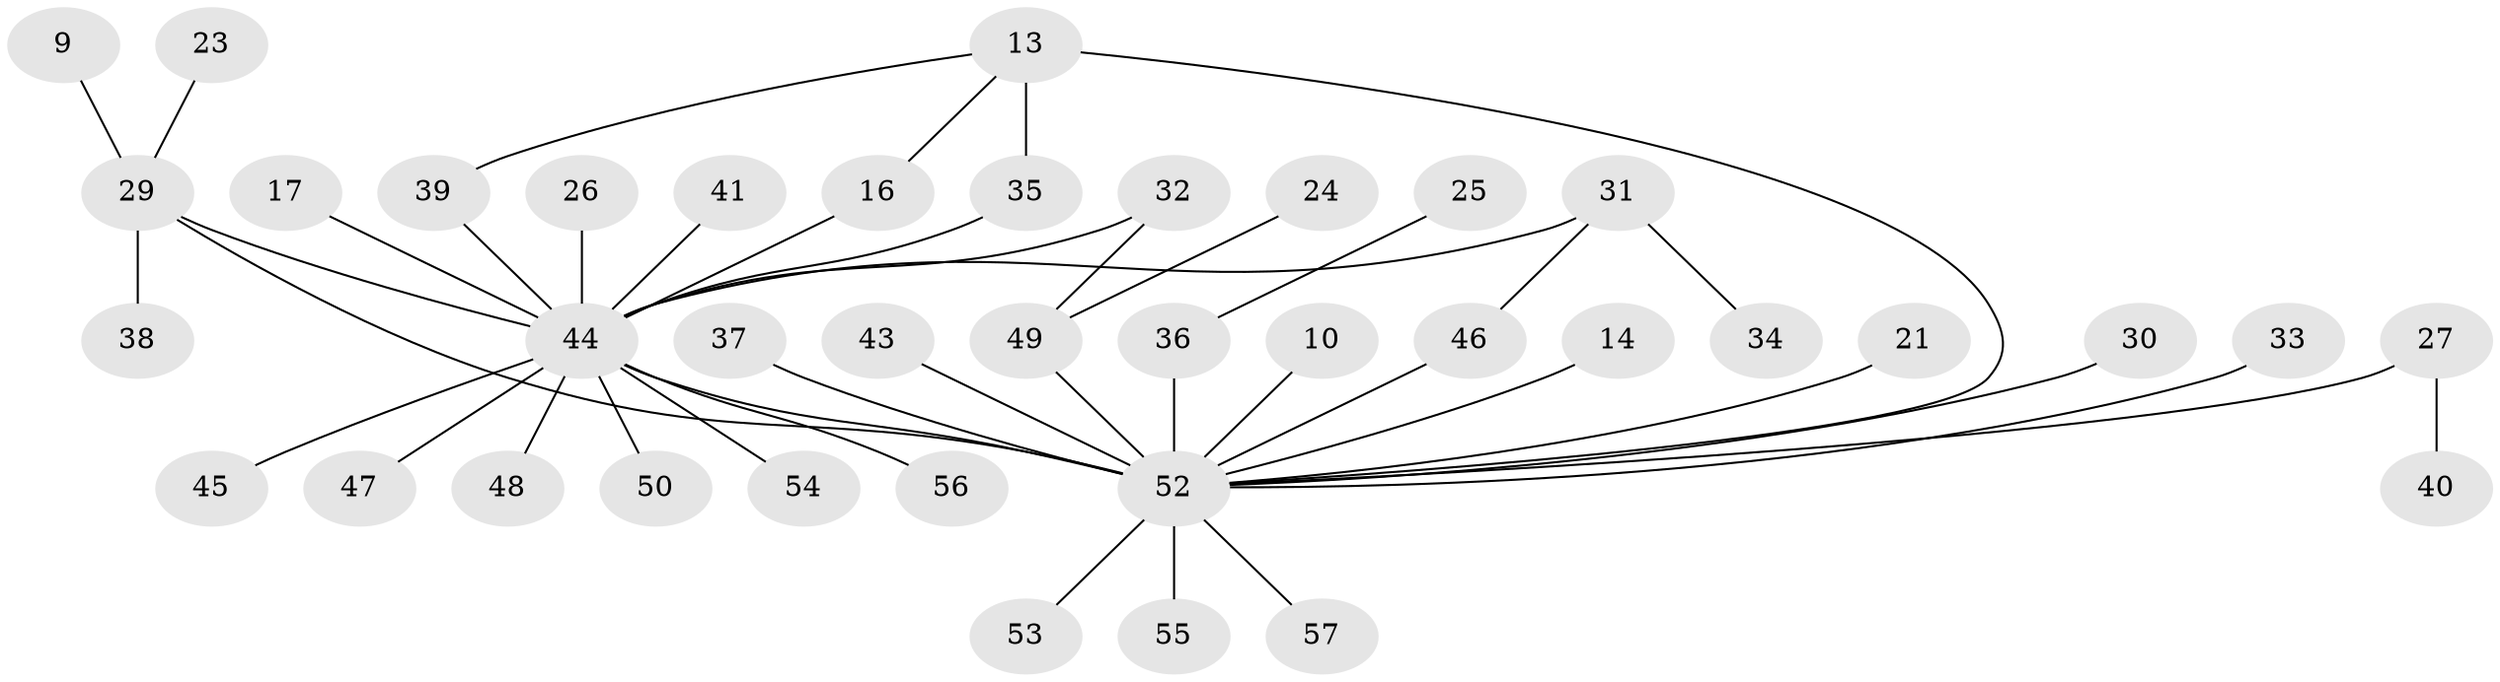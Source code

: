 // original degree distribution, {24: 0.017543859649122806, 3: 0.14035087719298245, 8: 0.017543859649122806, 12: 0.017543859649122806, 4: 0.07017543859649122, 7: 0.017543859649122806, 6: 0.017543859649122806, 1: 0.43859649122807015, 5: 0.03508771929824561, 2: 0.22807017543859648}
// Generated by graph-tools (version 1.1) at 2025/51/03/04/25 21:51:07]
// undirected, 39 vertices, 44 edges
graph export_dot {
graph [start="1"]
  node [color=gray90,style=filled];
  9;
  10;
  13;
  14;
  16 [super="+2"];
  17;
  21;
  23;
  24;
  25;
  26;
  27;
  29 [super="+6+5"];
  30;
  31;
  32 [super="+8"];
  33 [super="+20"];
  34;
  35;
  36 [super="+18"];
  37;
  38;
  39;
  40;
  41;
  43;
  44 [super="+22+1"];
  45;
  46 [super="+19"];
  47;
  48;
  49 [super="+12"];
  50;
  52 [super="+15+51+28"];
  53;
  54;
  55;
  56;
  57;
  9 -- 29;
  10 -- 52;
  13 -- 35;
  13 -- 39;
  13 -- 16;
  13 -- 52 [weight=2];
  14 -- 52;
  16 -- 44 [weight=2];
  17 -- 44;
  21 -- 52;
  23 -- 29;
  24 -- 49;
  25 -- 36;
  26 -- 44;
  27 -- 40;
  27 -- 52;
  29 -- 38;
  29 -- 52 [weight=3];
  29 -- 44 [weight=3];
  30 -- 52;
  31 -- 34;
  31 -- 46;
  31 -- 44;
  32 -- 49;
  32 -- 44 [weight=2];
  33 -- 52 [weight=2];
  35 -- 44;
  36 -- 52 [weight=4];
  37 -- 52;
  39 -- 44;
  41 -- 44;
  43 -- 52;
  44 -- 52 [weight=4];
  44 -- 45;
  44 -- 47;
  44 -- 48;
  44 -- 50;
  44 -- 54;
  44 -- 56;
  46 -- 52;
  49 -- 52;
  52 -- 53;
  52 -- 55;
  52 -- 57;
}
